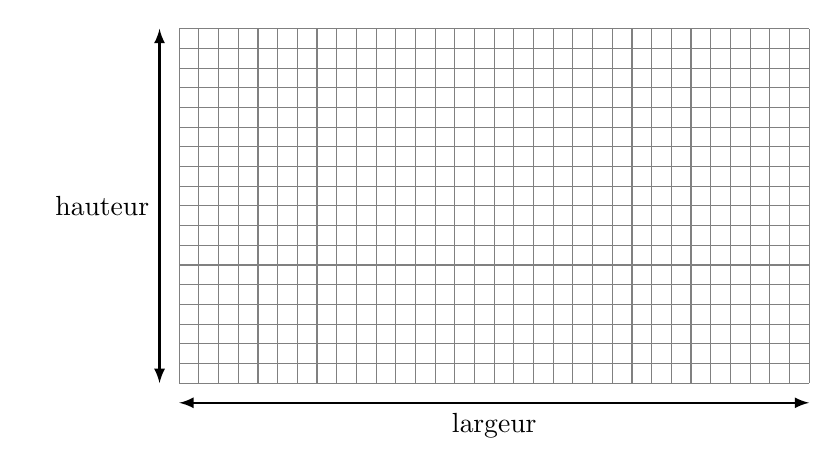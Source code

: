 \tikzstyle{line} = [draw,gray,thick]
\tikzstyle{arrow} = [<->,>=latex,thick]
\begin{tikzpicture}[scale=0.5]



\draw[gray, step=0.5] (0,0) grid (16,9);


\draw[arrow] (-0.5,0)--(-0.5,9) node[midway, left]{hauteur};
\draw[arrow] (0,-0.5)--(16,-0.5) node[midway, below]{largeur};


\end{tikzpicture}
